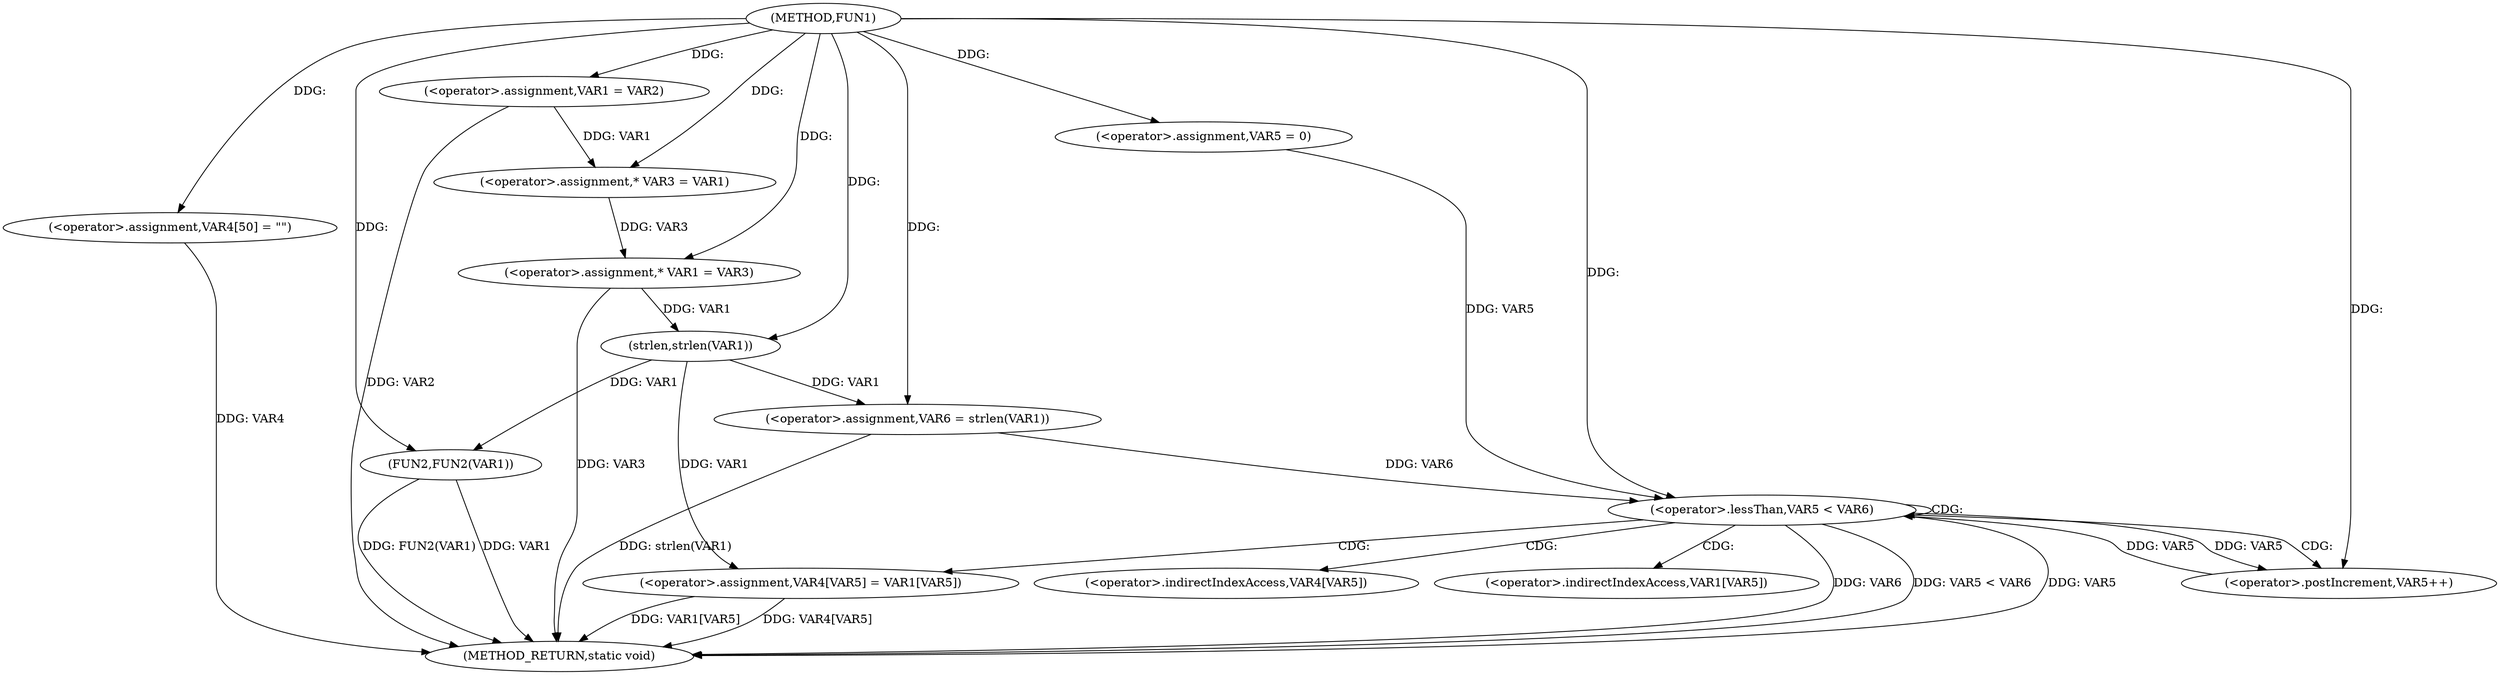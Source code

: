 digraph FUN1 {  
"1000100" [label = "(METHOD,FUN1)" ]
"1000146" [label = "(METHOD_RETURN,static void)" ]
"1000104" [label = "(<operator>.assignment,VAR1 = VAR2)" ]
"1000109" [label = "(<operator>.assignment,* VAR3 = VAR1)" ]
"1000113" [label = "(<operator>.assignment,* VAR1 = VAR3)" ]
"1000118" [label = "(<operator>.assignment,VAR4[50] = \"\")" ]
"1000123" [label = "(<operator>.assignment,VAR6 = strlen(VAR1))" ]
"1000125" [label = "(strlen,strlen(VAR1))" ]
"1000128" [label = "(<operator>.assignment,VAR5 = 0)" ]
"1000131" [label = "(<operator>.lessThan,VAR5 < VAR6)" ]
"1000134" [label = "(<operator>.postIncrement,VAR5++)" ]
"1000137" [label = "(<operator>.assignment,VAR4[VAR5] = VAR1[VAR5])" ]
"1000144" [label = "(FUN2,FUN2(VAR1))" ]
"1000138" [label = "(<operator>.indirectIndexAccess,VAR4[VAR5])" ]
"1000141" [label = "(<operator>.indirectIndexAccess,VAR1[VAR5])" ]
  "1000123" -> "1000146"  [ label = "DDG: strlen(VAR1)"] 
  "1000113" -> "1000146"  [ label = "DDG: VAR3"] 
  "1000131" -> "1000146"  [ label = "DDG: VAR6"] 
  "1000144" -> "1000146"  [ label = "DDG: VAR1"] 
  "1000118" -> "1000146"  [ label = "DDG: VAR4"] 
  "1000131" -> "1000146"  [ label = "DDG: VAR5 < VAR6"] 
  "1000131" -> "1000146"  [ label = "DDG: VAR5"] 
  "1000137" -> "1000146"  [ label = "DDG: VAR1[VAR5]"] 
  "1000144" -> "1000146"  [ label = "DDG: FUN2(VAR1)"] 
  "1000137" -> "1000146"  [ label = "DDG: VAR4[VAR5]"] 
  "1000104" -> "1000146"  [ label = "DDG: VAR2"] 
  "1000100" -> "1000104"  [ label = "DDG: "] 
  "1000104" -> "1000109"  [ label = "DDG: VAR1"] 
  "1000100" -> "1000109"  [ label = "DDG: "] 
  "1000109" -> "1000113"  [ label = "DDG: VAR3"] 
  "1000100" -> "1000113"  [ label = "DDG: "] 
  "1000100" -> "1000118"  [ label = "DDG: "] 
  "1000125" -> "1000123"  [ label = "DDG: VAR1"] 
  "1000100" -> "1000123"  [ label = "DDG: "] 
  "1000113" -> "1000125"  [ label = "DDG: VAR1"] 
  "1000100" -> "1000125"  [ label = "DDG: "] 
  "1000100" -> "1000128"  [ label = "DDG: "] 
  "1000128" -> "1000131"  [ label = "DDG: VAR5"] 
  "1000134" -> "1000131"  [ label = "DDG: VAR5"] 
  "1000100" -> "1000131"  [ label = "DDG: "] 
  "1000123" -> "1000131"  [ label = "DDG: VAR6"] 
  "1000131" -> "1000134"  [ label = "DDG: VAR5"] 
  "1000100" -> "1000134"  [ label = "DDG: "] 
  "1000125" -> "1000137"  [ label = "DDG: VAR1"] 
  "1000125" -> "1000144"  [ label = "DDG: VAR1"] 
  "1000100" -> "1000144"  [ label = "DDG: "] 
  "1000131" -> "1000137"  [ label = "CDG: "] 
  "1000131" -> "1000141"  [ label = "CDG: "] 
  "1000131" -> "1000131"  [ label = "CDG: "] 
  "1000131" -> "1000138"  [ label = "CDG: "] 
  "1000131" -> "1000134"  [ label = "CDG: "] 
}
